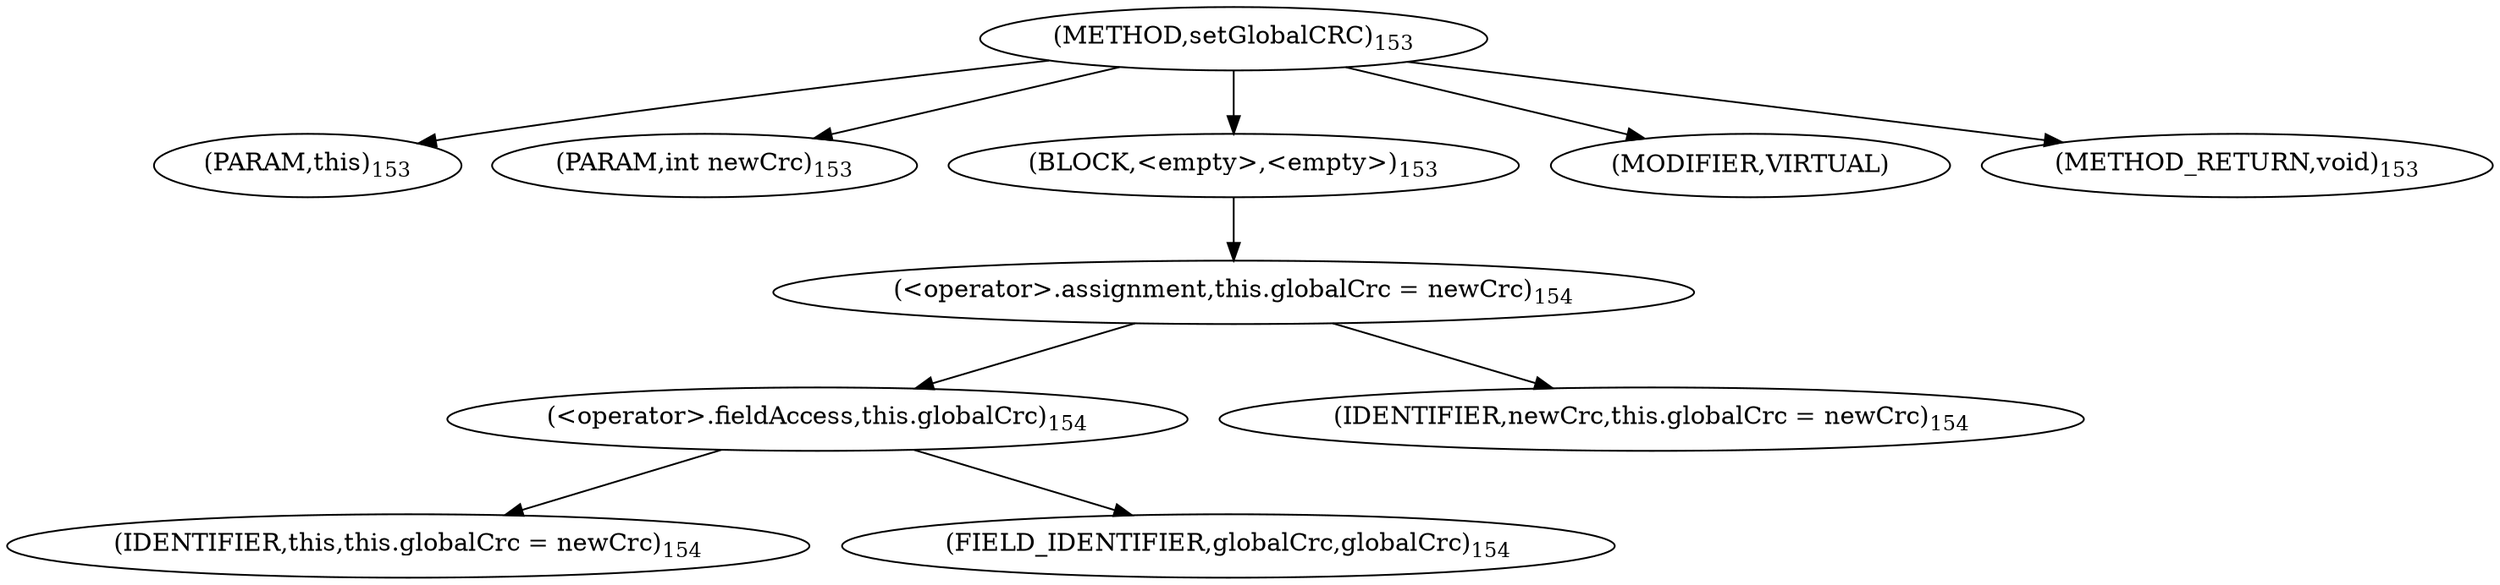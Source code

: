 digraph "setGlobalCRC" {  
"61" [label = <(METHOD,setGlobalCRC)<SUB>153</SUB>> ]
"62" [label = <(PARAM,this)<SUB>153</SUB>> ]
"63" [label = <(PARAM,int newCrc)<SUB>153</SUB>> ]
"64" [label = <(BLOCK,&lt;empty&gt;,&lt;empty&gt;)<SUB>153</SUB>> ]
"65" [label = <(&lt;operator&gt;.assignment,this.globalCrc = newCrc)<SUB>154</SUB>> ]
"66" [label = <(&lt;operator&gt;.fieldAccess,this.globalCrc)<SUB>154</SUB>> ]
"67" [label = <(IDENTIFIER,this,this.globalCrc = newCrc)<SUB>154</SUB>> ]
"68" [label = <(FIELD_IDENTIFIER,globalCrc,globalCrc)<SUB>154</SUB>> ]
"69" [label = <(IDENTIFIER,newCrc,this.globalCrc = newCrc)<SUB>154</SUB>> ]
"70" [label = <(MODIFIER,VIRTUAL)> ]
"71" [label = <(METHOD_RETURN,void)<SUB>153</SUB>> ]
  "61" -> "62" 
  "61" -> "63" 
  "61" -> "64" 
  "61" -> "70" 
  "61" -> "71" 
  "64" -> "65" 
  "65" -> "66" 
  "65" -> "69" 
  "66" -> "67" 
  "66" -> "68" 
}
